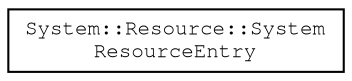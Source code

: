 digraph "Graphical Class Hierarchy"
{
 // LATEX_PDF_SIZE
  edge [fontname="FreeMono",fontsize="10",labelfontname="FreeMono",labelfontsize="10"];
  node [fontname="FreeMono",fontsize="10",shape=record];
  rankdir="LR";
  Node0 [label="System::Resource::System\lResourceEntry",height=0.2,width=0.4,color="black", fillcolor="white", style="filled",URL="$struct_system_1_1_resource_1_1_system_resource_entry.html",tooltip=" "];
}
